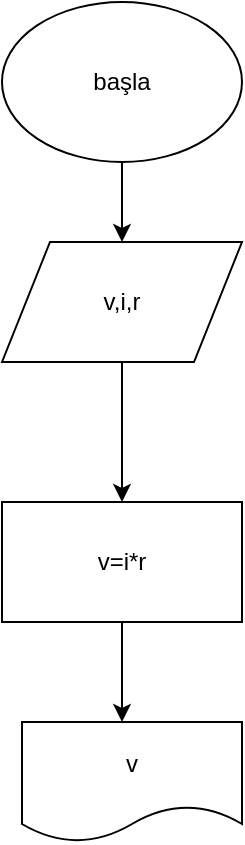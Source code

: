 <mxfile version="12.9.3" type="device"><diagram id="aA5pyS109RlU2ynr4g8J" name="Page-1"><mxGraphModel dx="946" dy="645" grid="1" gridSize="10" guides="1" tooltips="1" connect="1" arrows="1" fold="1" page="1" pageScale="1" pageWidth="827" pageHeight="1169" math="0" shadow="0"><root><mxCell id="0"/><mxCell id="1" parent="0"/><mxCell id="Za0836r85ZgnYAB-AsBp-5" style="edgeStyle=orthogonalEdgeStyle;rounded=0;orthogonalLoop=1;jettySize=auto;html=1;" edge="1" parent="1" source="Za0836r85ZgnYAB-AsBp-1"><mxGeometry relative="1" as="geometry"><mxPoint x="380" y="170" as="targetPoint"/></mxGeometry></mxCell><mxCell id="Za0836r85ZgnYAB-AsBp-1" value="başla&lt;br&gt;" style="ellipse;whiteSpace=wrap;html=1;" vertex="1" parent="1"><mxGeometry x="320" y="50" width="120" height="80" as="geometry"/></mxCell><mxCell id="Za0836r85ZgnYAB-AsBp-6" style="edgeStyle=orthogonalEdgeStyle;rounded=0;orthogonalLoop=1;jettySize=auto;html=1;" edge="1" parent="1" source="Za0836r85ZgnYAB-AsBp-3"><mxGeometry relative="1" as="geometry"><mxPoint x="380" y="300" as="targetPoint"/></mxGeometry></mxCell><mxCell id="Za0836r85ZgnYAB-AsBp-3" value="v,i,r" style="shape=parallelogram;perimeter=parallelogramPerimeter;whiteSpace=wrap;html=1;" vertex="1" parent="1"><mxGeometry x="320" y="170" width="120" height="60" as="geometry"/></mxCell><mxCell id="Za0836r85ZgnYAB-AsBp-8" style="edgeStyle=orthogonalEdgeStyle;rounded=0;orthogonalLoop=1;jettySize=auto;html=1;" edge="1" parent="1" source="Za0836r85ZgnYAB-AsBp-7"><mxGeometry relative="1" as="geometry"><mxPoint x="380" y="410" as="targetPoint"/></mxGeometry></mxCell><mxCell id="Za0836r85ZgnYAB-AsBp-7" value="v=i*r" style="rounded=0;whiteSpace=wrap;html=1;" vertex="1" parent="1"><mxGeometry x="320" y="300" width="120" height="60" as="geometry"/></mxCell><mxCell id="Za0836r85ZgnYAB-AsBp-9" value="v" style="shape=document;whiteSpace=wrap;html=1;boundedLbl=1;" vertex="1" parent="1"><mxGeometry x="330" y="410" width="110" height="60" as="geometry"/></mxCell></root></mxGraphModel></diagram></mxfile>